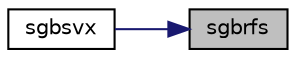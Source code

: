 digraph "sgbrfs"
{
 // LATEX_PDF_SIZE
  edge [fontname="Helvetica",fontsize="10",labelfontname="Helvetica",labelfontsize="10"];
  node [fontname="Helvetica",fontsize="10",shape=record];
  rankdir="RL";
  Node1 [label="sgbrfs",height=0.2,width=0.4,color="black", fillcolor="grey75", style="filled", fontcolor="black",tooltip="SGBRFS"];
  Node1 -> Node2 [dir="back",color="midnightblue",fontsize="10",style="solid",fontname="Helvetica"];
  Node2 [label="sgbsvx",height=0.2,width=0.4,color="black", fillcolor="white", style="filled",URL="$sgbsvx_8f.html#ae509be897c5d8dc6885d2b5f13ec2e4a",tooltip="SGBSVX computes the solution to system of linear equations A * X = B for GB matrices"];
}
